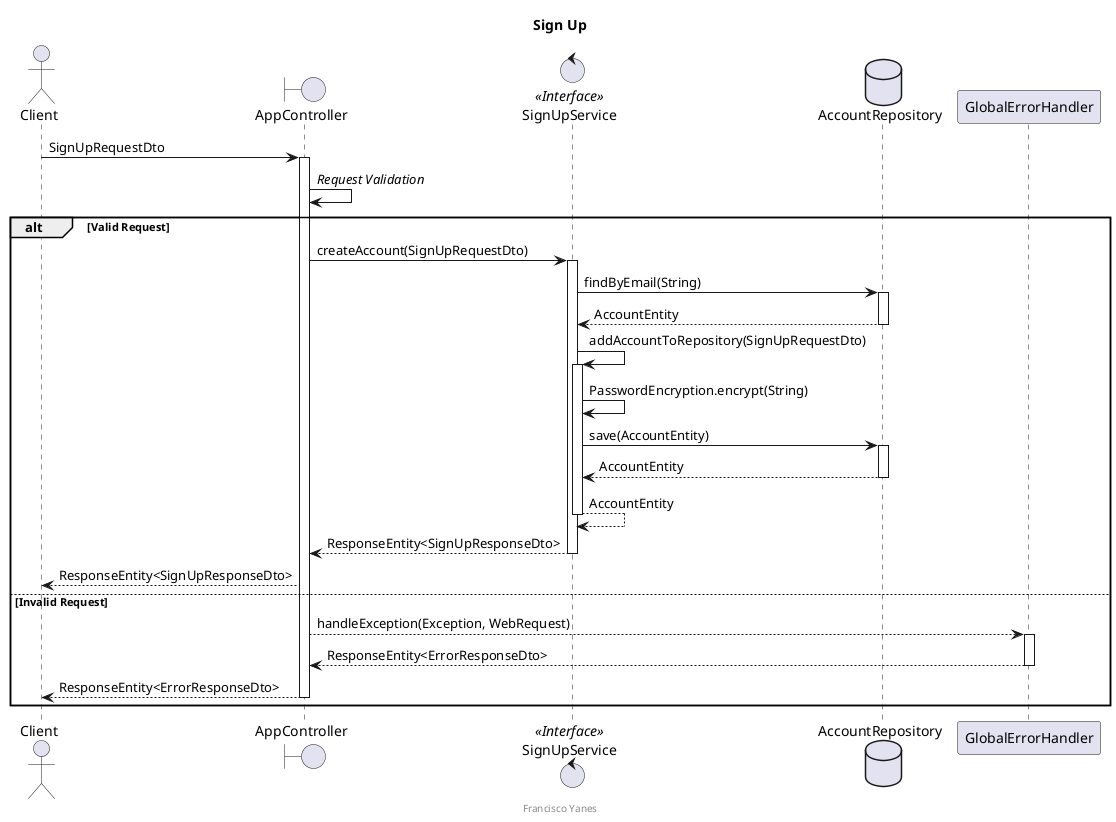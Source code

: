 @startuml signup.pu

title "Sign Up"
footer Francisco Yanes

actor Client
boundary AppController
control SignUpService <<Interface>>
database AccountRepository
participant GlobalErrorHandler

Client -> AppController: SignUpRequestDto
activate AppController

AppController -> AppController: //Request Validation//

alt Valid Request
    AppController -> SignUpService: createAccount(SignUpRequestDto)
    activate SignUpService

    SignUpService -> AccountRepository: findByEmail(String)
    activate AccountRepository

    AccountRepository --> SignUpService: AccountEntity
    deactivate AccountRepository

    SignUpService -> SignUpService: addAccountToRepository(SignUpRequestDto)
    activate SignUpService

    SignUpService -> SignUpService: PasswordEncryption.encrypt(String)
    SignUpService -> AccountRepository: save(AccountEntity)
    activate AccountRepository

    AccountRepository --> SignUpService: AccountEntity
    deactivate AccountRepository

    SignUpService --> SignUpService: AccountEntity
    deactivate SignUpService

    SignUpService --> AppController: ResponseEntity<SignUpResponseDto>
    deactivate SignUpService

    AppController --> Client: ResponseEntity<SignUpResponseDto>

else Invalid Request

    AppController --> GlobalErrorHandler: handleException(Exception, WebRequest)
    activate  GlobalErrorHandler

    GlobalErrorHandler --> AppController: ResponseEntity<ErrorResponseDto>
    deactivate  GlobalErrorHandler

    AppController --> Client: ResponseEntity<ErrorResponseDto>
    deactivate  AppController
end

@enduml
